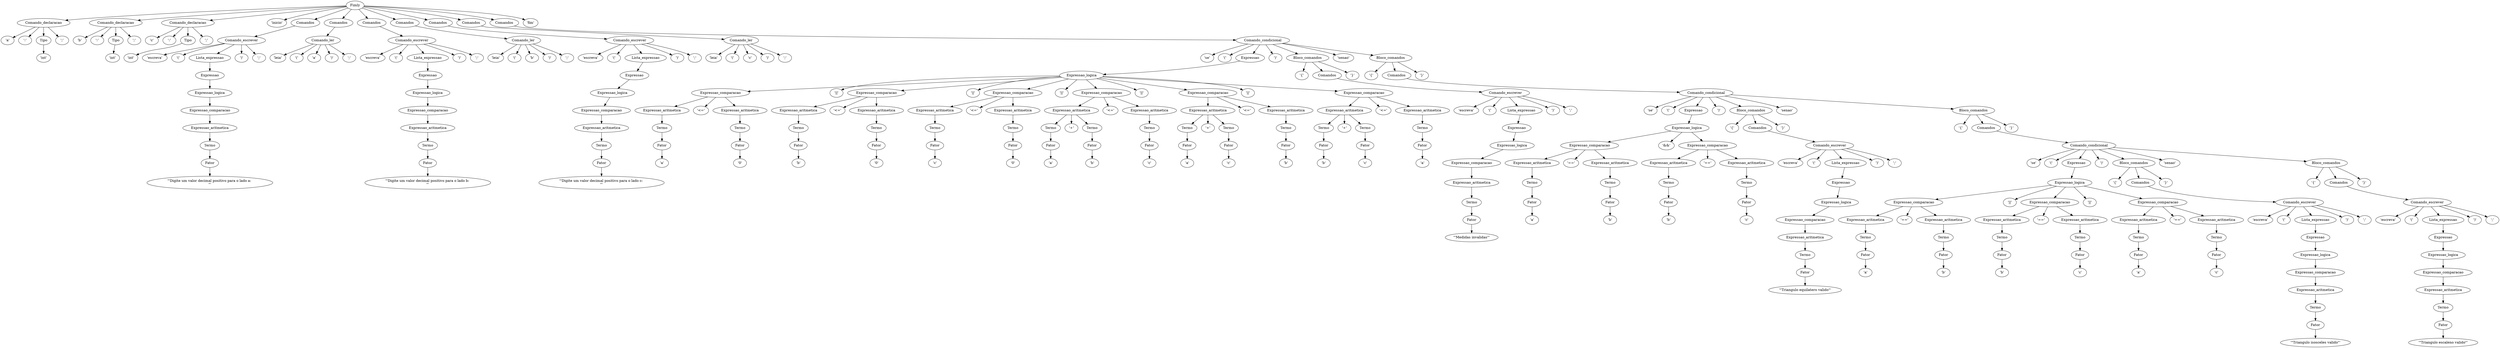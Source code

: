 digraph G {
n0 [label="Fimly"];
n1 [label="Comando_declaracao"];
n2 [label="'a'"];
n1 -> n2;
n3 [label="':'"];
n1 -> n3;
n4 [label="Tipo"];
n5 [label="'int'"];
n4 -> n5;
n1 -> n4;
n6 [label="';'"];
n1 -> n6;
n0 -> n1;
n7 [label="Comando_declaracao"];
n8 [label="'b'"];
n7 -> n8;
n9 [label="':'"];
n7 -> n9;
n10 [label="Tipo"];
n11 [label="'int'"];
n10 -> n11;
n7 -> n10;
n12 [label="';'"];
n7 -> n12;
n0 -> n7;
n13 [label="Comando_declaracao"];
n14 [label="'c'"];
n13 -> n14;
n15 [label="':'"];
n13 -> n15;
n16 [label="Tipo"];
n17 [label="'int'"];
n16 -> n17;
n13 -> n16;
n18 [label="';'"];
n13 -> n18;
n0 -> n13;
n19 [label="'inicio'"];
n0 -> n19;
n20 [label="Comandos"];
n21 [label="Comando_escrever"];
n22 [label="'escreva'"];
n21 -> n22;
n23 [label="'('"];
n21 -> n23;
n24 [label="Lista_expressao"];
n25 [label="Expressao"];
n26 [label="Expressao_logica"];
n27 [label="Expressao_comparacao"];
n28 [label="Expressao_aritmetica"];
n29 [label="Termo"];
n30 [label="Fator"];
n31 [label="'\"Digite um valor decimal positivo para o lado a: \n\"'"];
n30 -> n31;
n29 -> n30;
n28 -> n29;
n27 -> n28;
n26 -> n27;
n25 -> n26;
n24 -> n25;
n21 -> n24;
n32 [label="')'"];
n21 -> n32;
n33 [label="';'"];
n21 -> n33;
n20 -> n21;
n0 -> n20;
n34 [label="Comandos"];
n35 [label="Comando_ler"];
n36 [label="'leia'"];
n35 -> n36;
n37 [label="'('"];
n35 -> n37;
n38 [label="'a'"];
n35 -> n38;
n39 [label="')'"];
n35 -> n39;
n40 [label="';'"];
n35 -> n40;
n34 -> n35;
n0 -> n34;
n41 [label="Comandos"];
n42 [label="Comando_escrever"];
n43 [label="'escreva'"];
n42 -> n43;
n44 [label="'('"];
n42 -> n44;
n45 [label="Lista_expressao"];
n46 [label="Expressao"];
n47 [label="Expressao_logica"];
n48 [label="Expressao_comparacao"];
n49 [label="Expressao_aritmetica"];
n50 [label="Termo"];
n51 [label="Fator"];
n52 [label="'\"Digite um valor decimal positivo para o lado b: \n\"'"];
n51 -> n52;
n50 -> n51;
n49 -> n50;
n48 -> n49;
n47 -> n48;
n46 -> n47;
n45 -> n46;
n42 -> n45;
n53 [label="')'"];
n42 -> n53;
n54 [label="';'"];
n42 -> n54;
n41 -> n42;
n0 -> n41;
n55 [label="Comandos"];
n56 [label="Comando_ler"];
n57 [label="'leia'"];
n56 -> n57;
n58 [label="'('"];
n56 -> n58;
n59 [label="'b'"];
n56 -> n59;
n60 [label="')'"];
n56 -> n60;
n61 [label="';'"];
n56 -> n61;
n55 -> n56;
n0 -> n55;
n62 [label="Comandos"];
n63 [label="Comando_escrever"];
n64 [label="'escreva'"];
n63 -> n64;
n65 [label="'('"];
n63 -> n65;
n66 [label="Lista_expressao"];
n67 [label="Expressao"];
n68 [label="Expressao_logica"];
n69 [label="Expressao_comparacao"];
n70 [label="Expressao_aritmetica"];
n71 [label="Termo"];
n72 [label="Fator"];
n73 [label="'\"Digite um valor decimal positivo para o lado c: \n\"'"];
n72 -> n73;
n71 -> n72;
n70 -> n71;
n69 -> n70;
n68 -> n69;
n67 -> n68;
n66 -> n67;
n63 -> n66;
n74 [label="')'"];
n63 -> n74;
n75 [label="';'"];
n63 -> n75;
n62 -> n63;
n0 -> n62;
n76 [label="Comandos"];
n77 [label="Comando_ler"];
n78 [label="'leia'"];
n77 -> n78;
n79 [label="'('"];
n77 -> n79;
n80 [label="'c'"];
n77 -> n80;
n81 [label="')'"];
n77 -> n81;
n82 [label="';'"];
n77 -> n82;
n76 -> n77;
n0 -> n76;
n83 [label="Comandos"];
n84 [label="Comando_condicional"];
n85 [label="'se'"];
n84 -> n85;
n86 [label="'('"];
n84 -> n86;
n87 [label="Expressao"];
n88 [label="Expressao_logica"];
n89 [label="Expressao_comparacao"];
n90 [label="Expressao_aritmetica"];
n91 [label="Termo"];
n92 [label="Fator"];
n93 [label="'a'"];
n92 -> n93;
n91 -> n92;
n90 -> n91;
n89 -> n90;
n94 [label="'<='"];
n89 -> n94;
n95 [label="Expressao_aritmetica"];
n96 [label="Termo"];
n97 [label="Fator"];
n98 [label="'0'"];
n97 -> n98;
n96 -> n97;
n95 -> n96;
n89 -> n95;
n88 -> n89;
n99 [label="'||'"];
n88 -> n99;
n100 [label="Expressao_comparacao"];
n101 [label="Expressao_aritmetica"];
n102 [label="Termo"];
n103 [label="Fator"];
n104 [label="'b'"];
n103 -> n104;
n102 -> n103;
n101 -> n102;
n100 -> n101;
n105 [label="'<='"];
n100 -> n105;
n106 [label="Expressao_aritmetica"];
n107 [label="Termo"];
n108 [label="Fator"];
n109 [label="'0'"];
n108 -> n109;
n107 -> n108;
n106 -> n107;
n100 -> n106;
n88 -> n100;
n110 [label="'||'"];
n88 -> n110;
n111 [label="Expressao_comparacao"];
n112 [label="Expressao_aritmetica"];
n113 [label="Termo"];
n114 [label="Fator"];
n115 [label="'c'"];
n114 -> n115;
n113 -> n114;
n112 -> n113;
n111 -> n112;
n116 [label="'<='"];
n111 -> n116;
n117 [label="Expressao_aritmetica"];
n118 [label="Termo"];
n119 [label="Fator"];
n120 [label="'0'"];
n119 -> n120;
n118 -> n119;
n117 -> n118;
n111 -> n117;
n88 -> n111;
n121 [label="'||'"];
n88 -> n121;
n122 [label="Expressao_comparacao"];
n123 [label="Expressao_aritmetica"];
n124 [label="Termo"];
n125 [label="Fator"];
n126 [label="'a'"];
n125 -> n126;
n124 -> n125;
n123 -> n124;
n127 [label="'+'"];
n123 -> n127;
n128 [label="Termo"];
n129 [label="Fator"];
n130 [label="'b'"];
n129 -> n130;
n128 -> n129;
n123 -> n128;
n122 -> n123;
n131 [label="'<='"];
n122 -> n131;
n132 [label="Expressao_aritmetica"];
n133 [label="Termo"];
n134 [label="Fator"];
n135 [label="'c'"];
n134 -> n135;
n133 -> n134;
n132 -> n133;
n122 -> n132;
n88 -> n122;
n136 [label="'||'"];
n88 -> n136;
n137 [label="Expressao_comparacao"];
n138 [label="Expressao_aritmetica"];
n139 [label="Termo"];
n140 [label="Fator"];
n141 [label="'a'"];
n140 -> n141;
n139 -> n140;
n138 -> n139;
n142 [label="'+'"];
n138 -> n142;
n143 [label="Termo"];
n144 [label="Fator"];
n145 [label="'c'"];
n144 -> n145;
n143 -> n144;
n138 -> n143;
n137 -> n138;
n146 [label="'<='"];
n137 -> n146;
n147 [label="Expressao_aritmetica"];
n148 [label="Termo"];
n149 [label="Fator"];
n150 [label="'b'"];
n149 -> n150;
n148 -> n149;
n147 -> n148;
n137 -> n147;
n88 -> n137;
n151 [label="'||'"];
n88 -> n151;
n152 [label="Expressao_comparacao"];
n153 [label="Expressao_aritmetica"];
n154 [label="Termo"];
n155 [label="Fator"];
n156 [label="'b'"];
n155 -> n156;
n154 -> n155;
n153 -> n154;
n157 [label="'+'"];
n153 -> n157;
n158 [label="Termo"];
n159 [label="Fator"];
n160 [label="'c'"];
n159 -> n160;
n158 -> n159;
n153 -> n158;
n152 -> n153;
n161 [label="'<='"];
n152 -> n161;
n162 [label="Expressao_aritmetica"];
n163 [label="Termo"];
n164 [label="Fator"];
n165 [label="'a'"];
n164 -> n165;
n163 -> n164;
n162 -> n163;
n152 -> n162;
n88 -> n152;
n87 -> n88;
n84 -> n87;
n166 [label="')'"];
n84 -> n166;
n167 [label="Bloco_comandos"];
n168 [label="'{'"];
n167 -> n168;
n169 [label="Comandos"];
n170 [label="Comando_escrever"];
n171 [label="'escreva'"];
n170 -> n171;
n172 [label="'('"];
n170 -> n172;
n173 [label="Lista_expressao"];
n174 [label="Expressao"];
n175 [label="Expressao_logica"];
n176 [label="Expressao_comparacao"];
n177 [label="Expressao_aritmetica"];
n178 [label="Termo"];
n179 [label="Fator"];
n180 [label="'\"Medidas invalidas\"'"];
n179 -> n180;
n178 -> n179;
n177 -> n178;
n176 -> n177;
n175 -> n176;
n174 -> n175;
n173 -> n174;
n170 -> n173;
n181 [label="')'"];
n170 -> n181;
n182 [label="';'"];
n170 -> n182;
n169 -> n170;
n167 -> n169;
n183 [label="'}'"];
n167 -> n183;
n84 -> n167;
n184 [label="'senao'"];
n84 -> n184;
n185 [label="Bloco_comandos"];
n186 [label="'{'"];
n185 -> n186;
n187 [label="Comandos"];
n188 [label="Comando_condicional"];
n189 [label="'se'"];
n188 -> n189;
n190 [label="'('"];
n188 -> n190;
n191 [label="Expressao"];
n192 [label="Expressao_logica"];
n193 [label="Expressao_comparacao"];
n194 [label="Expressao_aritmetica"];
n195 [label="Termo"];
n196 [label="Fator"];
n197 [label="'a'"];
n196 -> n197;
n195 -> n196;
n194 -> n195;
n193 -> n194;
n198 [label="'=='"];
n193 -> n198;
n199 [label="Expressao_aritmetica"];
n200 [label="Termo"];
n201 [label="Fator"];
n202 [label="'b'"];
n201 -> n202;
n200 -> n201;
n199 -> n200;
n193 -> n199;
n192 -> n193;
n203 [label="'&&'"];
n192 -> n203;
n204 [label="Expressao_comparacao"];
n205 [label="Expressao_aritmetica"];
n206 [label="Termo"];
n207 [label="Fator"];
n208 [label="'b'"];
n207 -> n208;
n206 -> n207;
n205 -> n206;
n204 -> n205;
n209 [label="'=='"];
n204 -> n209;
n210 [label="Expressao_aritmetica"];
n211 [label="Termo"];
n212 [label="Fator"];
n213 [label="'c'"];
n212 -> n213;
n211 -> n212;
n210 -> n211;
n204 -> n210;
n192 -> n204;
n191 -> n192;
n188 -> n191;
n214 [label="')'"];
n188 -> n214;
n215 [label="Bloco_comandos"];
n216 [label="'{'"];
n215 -> n216;
n217 [label="Comandos"];
n218 [label="Comando_escrever"];
n219 [label="'escreva'"];
n218 -> n219;
n220 [label="'('"];
n218 -> n220;
n221 [label="Lista_expressao"];
n222 [label="Expressao"];
n223 [label="Expressao_logica"];
n224 [label="Expressao_comparacao"];
n225 [label="Expressao_aritmetica"];
n226 [label="Termo"];
n227 [label="Fator"];
n228 [label="'\"Triangulo equilatero valido\"'"];
n227 -> n228;
n226 -> n227;
n225 -> n226;
n224 -> n225;
n223 -> n224;
n222 -> n223;
n221 -> n222;
n218 -> n221;
n229 [label="')'"];
n218 -> n229;
n230 [label="';'"];
n218 -> n230;
n217 -> n218;
n215 -> n217;
n231 [label="'}'"];
n215 -> n231;
n188 -> n215;
n232 [label="'senao'"];
n188 -> n232;
n233 [label="Bloco_comandos"];
n234 [label="'{'"];
n233 -> n234;
n235 [label="Comandos"];
n236 [label="Comando_condicional"];
n237 [label="'se'"];
n236 -> n237;
n238 [label="'('"];
n236 -> n238;
n239 [label="Expressao"];
n240 [label="Expressao_logica"];
n241 [label="Expressao_comparacao"];
n242 [label="Expressao_aritmetica"];
n243 [label="Termo"];
n244 [label="Fator"];
n245 [label="'a'"];
n244 -> n245;
n243 -> n244;
n242 -> n243;
n241 -> n242;
n246 [label="'=='"];
n241 -> n246;
n247 [label="Expressao_aritmetica"];
n248 [label="Termo"];
n249 [label="Fator"];
n250 [label="'b'"];
n249 -> n250;
n248 -> n249;
n247 -> n248;
n241 -> n247;
n240 -> n241;
n251 [label="'||'"];
n240 -> n251;
n252 [label="Expressao_comparacao"];
n253 [label="Expressao_aritmetica"];
n254 [label="Termo"];
n255 [label="Fator"];
n256 [label="'b'"];
n255 -> n256;
n254 -> n255;
n253 -> n254;
n252 -> n253;
n257 [label="'=='"];
n252 -> n257;
n258 [label="Expressao_aritmetica"];
n259 [label="Termo"];
n260 [label="Fator"];
n261 [label="'c'"];
n260 -> n261;
n259 -> n260;
n258 -> n259;
n252 -> n258;
n240 -> n252;
n262 [label="'||'"];
n240 -> n262;
n263 [label="Expressao_comparacao"];
n264 [label="Expressao_aritmetica"];
n265 [label="Termo"];
n266 [label="Fator"];
n267 [label="'a'"];
n266 -> n267;
n265 -> n266;
n264 -> n265;
n263 -> n264;
n268 [label="'=='"];
n263 -> n268;
n269 [label="Expressao_aritmetica"];
n270 [label="Termo"];
n271 [label="Fator"];
n272 [label="'c'"];
n271 -> n272;
n270 -> n271;
n269 -> n270;
n263 -> n269;
n240 -> n263;
n239 -> n240;
n236 -> n239;
n273 [label="')'"];
n236 -> n273;
n274 [label="Bloco_comandos"];
n275 [label="'{'"];
n274 -> n275;
n276 [label="Comandos"];
n277 [label="Comando_escrever"];
n278 [label="'escreva'"];
n277 -> n278;
n279 [label="'('"];
n277 -> n279;
n280 [label="Lista_expressao"];
n281 [label="Expressao"];
n282 [label="Expressao_logica"];
n283 [label="Expressao_comparacao"];
n284 [label="Expressao_aritmetica"];
n285 [label="Termo"];
n286 [label="Fator"];
n287 [label="'\"Triangulo isosceles valido\"'"];
n286 -> n287;
n285 -> n286;
n284 -> n285;
n283 -> n284;
n282 -> n283;
n281 -> n282;
n280 -> n281;
n277 -> n280;
n288 [label="')'"];
n277 -> n288;
n289 [label="';'"];
n277 -> n289;
n276 -> n277;
n274 -> n276;
n290 [label="'}'"];
n274 -> n290;
n236 -> n274;
n291 [label="'senao'"];
n236 -> n291;
n292 [label="Bloco_comandos"];
n293 [label="'{'"];
n292 -> n293;
n294 [label="Comandos"];
n295 [label="Comando_escrever"];
n296 [label="'escreva'"];
n295 -> n296;
n297 [label="'('"];
n295 -> n297;
n298 [label="Lista_expressao"];
n299 [label="Expressao"];
n300 [label="Expressao_logica"];
n301 [label="Expressao_comparacao"];
n302 [label="Expressao_aritmetica"];
n303 [label="Termo"];
n304 [label="Fator"];
n305 [label="'\"Triangulo escaleno valido\"'"];
n304 -> n305;
n303 -> n304;
n302 -> n303;
n301 -> n302;
n300 -> n301;
n299 -> n300;
n298 -> n299;
n295 -> n298;
n306 [label="')'"];
n295 -> n306;
n307 [label="';'"];
n295 -> n307;
n294 -> n295;
n292 -> n294;
n308 [label="'}'"];
n292 -> n308;
n236 -> n292;
n235 -> n236;
n233 -> n235;
n309 [label="'}'"];
n233 -> n309;
n188 -> n233;
n187 -> n188;
n185 -> n187;
n310 [label="'}'"];
n185 -> n310;
n84 -> n185;
n83 -> n84;
n0 -> n83;
n311 [label="'fim'"];
n0 -> n311;
}